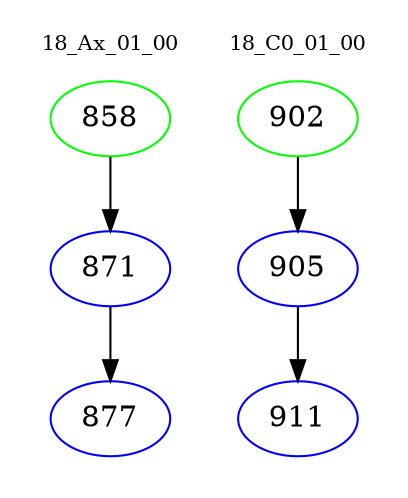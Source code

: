 digraph{
subgraph cluster_0 {
color = white
label = "18_Ax_01_00";
fontsize=10;
T0_858 [label="858", color="green"]
T0_858 -> T0_871 [color="black"]
T0_871 [label="871", color="blue"]
T0_871 -> T0_877 [color="black"]
T0_877 [label="877", color="blue"]
}
subgraph cluster_1 {
color = white
label = "18_C0_01_00";
fontsize=10;
T1_902 [label="902", color="green"]
T1_902 -> T1_905 [color="black"]
T1_905 [label="905", color="blue"]
T1_905 -> T1_911 [color="black"]
T1_911 [label="911", color="blue"]
}
}
